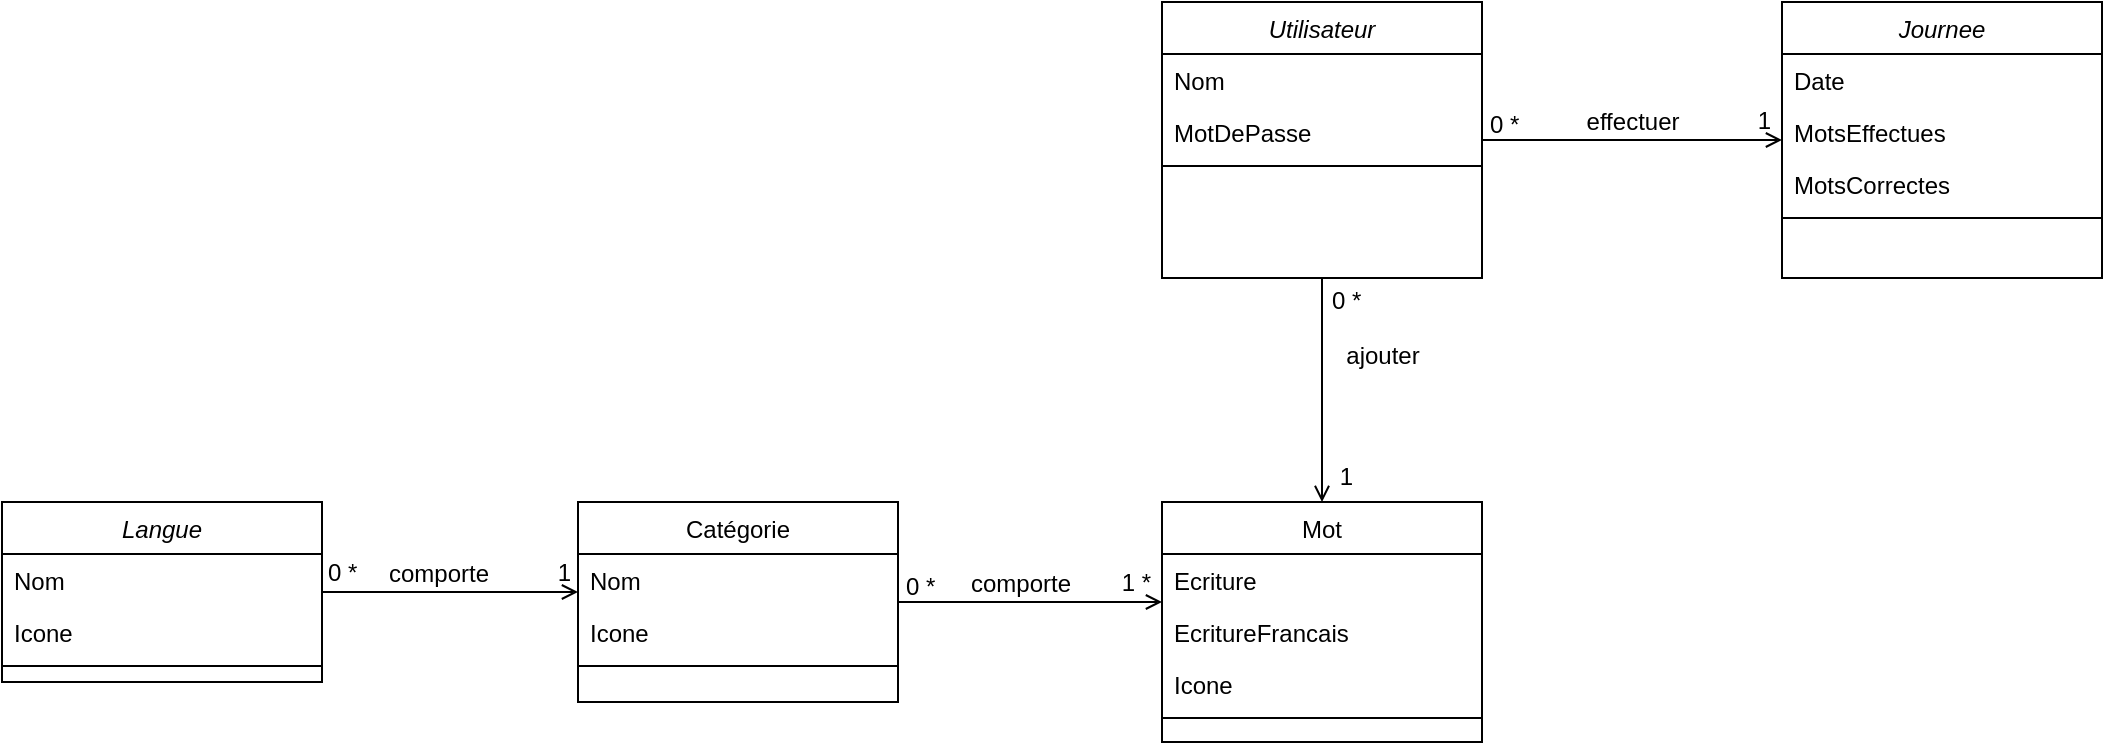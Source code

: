 <mxfile version="20.8.7" type="github">
  <diagram id="C5RBs43oDa-KdzZeNtuy" name="Page-1">
    <mxGraphModel dx="989" dy="1718" grid="1" gridSize="10" guides="1" tooltips="1" connect="1" arrows="1" fold="1" page="1" pageScale="1" pageWidth="827" pageHeight="1169" math="0" shadow="0">
      <root>
        <mxCell id="WIyWlLk6GJQsqaUBKTNV-0" />
        <mxCell id="WIyWlLk6GJQsqaUBKTNV-1" parent="WIyWlLk6GJQsqaUBKTNV-0" />
        <mxCell id="zkfFHV4jXpPFQw0GAbJ--0" value="Langue" style="swimlane;fontStyle=2;align=center;verticalAlign=top;childLayout=stackLayout;horizontal=1;startSize=26;horizontalStack=0;resizeParent=1;resizeLast=0;collapsible=1;marginBottom=0;rounded=0;shadow=0;strokeWidth=1;" parent="WIyWlLk6GJQsqaUBKTNV-1" vertex="1">
          <mxGeometry x="220" y="120" width="160" height="90" as="geometry">
            <mxRectangle x="220" y="120" width="160" height="26" as="alternateBounds" />
          </mxGeometry>
        </mxCell>
        <mxCell id="zkfFHV4jXpPFQw0GAbJ--1" value="Nom" style="text;align=left;verticalAlign=top;spacingLeft=4;spacingRight=4;overflow=hidden;rotatable=0;points=[[0,0.5],[1,0.5]];portConstraint=eastwest;" parent="zkfFHV4jXpPFQw0GAbJ--0" vertex="1">
          <mxGeometry y="26" width="160" height="26" as="geometry" />
        </mxCell>
        <mxCell id="oslXeWvqUmslVlWGtow_-25" value="Icone" style="text;align=left;verticalAlign=top;spacingLeft=4;spacingRight=4;overflow=hidden;rotatable=0;points=[[0,0.5],[1,0.5]];portConstraint=eastwest;" vertex="1" parent="zkfFHV4jXpPFQw0GAbJ--0">
          <mxGeometry y="52" width="160" height="26" as="geometry" />
        </mxCell>
        <mxCell id="zkfFHV4jXpPFQw0GAbJ--4" value="" style="line;html=1;strokeWidth=1;align=left;verticalAlign=middle;spacingTop=-1;spacingLeft=3;spacingRight=3;rotatable=0;labelPosition=right;points=[];portConstraint=eastwest;" parent="zkfFHV4jXpPFQw0GAbJ--0" vertex="1">
          <mxGeometry y="78" width="160" height="8" as="geometry" />
        </mxCell>
        <mxCell id="zkfFHV4jXpPFQw0GAbJ--17" value="Catégorie" style="swimlane;fontStyle=0;align=center;verticalAlign=top;childLayout=stackLayout;horizontal=1;startSize=26;horizontalStack=0;resizeParent=1;resizeLast=0;collapsible=1;marginBottom=0;rounded=0;shadow=0;strokeWidth=1;" parent="WIyWlLk6GJQsqaUBKTNV-1" vertex="1">
          <mxGeometry x="508" y="120" width="160" height="100" as="geometry">
            <mxRectangle x="508" y="120" width="160" height="26" as="alternateBounds" />
          </mxGeometry>
        </mxCell>
        <mxCell id="zkfFHV4jXpPFQw0GAbJ--18" value="Nom" style="text;align=left;verticalAlign=top;spacingLeft=4;spacingRight=4;overflow=hidden;rotatable=0;points=[[0,0.5],[1,0.5]];portConstraint=eastwest;" parent="zkfFHV4jXpPFQw0GAbJ--17" vertex="1">
          <mxGeometry y="26" width="160" height="26" as="geometry" />
        </mxCell>
        <mxCell id="oslXeWvqUmslVlWGtow_-24" value="Icone" style="text;align=left;verticalAlign=top;spacingLeft=4;spacingRight=4;overflow=hidden;rotatable=0;points=[[0,0.5],[1,0.5]];portConstraint=eastwest;" vertex="1" parent="zkfFHV4jXpPFQw0GAbJ--17">
          <mxGeometry y="52" width="160" height="26" as="geometry" />
        </mxCell>
        <mxCell id="zkfFHV4jXpPFQw0GAbJ--23" value="" style="line;html=1;strokeWidth=1;align=left;verticalAlign=middle;spacingTop=-1;spacingLeft=3;spacingRight=3;rotatable=0;labelPosition=right;points=[];portConstraint=eastwest;" parent="zkfFHV4jXpPFQw0GAbJ--17" vertex="1">
          <mxGeometry y="78" width="160" height="8" as="geometry" />
        </mxCell>
        <mxCell id="zkfFHV4jXpPFQw0GAbJ--26" value="" style="endArrow=open;shadow=0;strokeWidth=1;rounded=0;endFill=1;edgeStyle=elbowEdgeStyle;elbow=vertical;" parent="WIyWlLk6GJQsqaUBKTNV-1" source="zkfFHV4jXpPFQw0GAbJ--0" target="zkfFHV4jXpPFQw0GAbJ--17" edge="1">
          <mxGeometry x="0.5" y="41" relative="1" as="geometry">
            <mxPoint x="380" y="192" as="sourcePoint" />
            <mxPoint x="540" y="192" as="targetPoint" />
            <mxPoint x="-40" y="32" as="offset" />
          </mxGeometry>
        </mxCell>
        <mxCell id="zkfFHV4jXpPFQw0GAbJ--27" value="0 *" style="resizable=0;align=left;verticalAlign=bottom;labelBackgroundColor=none;fontSize=12;" parent="zkfFHV4jXpPFQw0GAbJ--26" connectable="0" vertex="1">
          <mxGeometry x="-1" relative="1" as="geometry">
            <mxPoint x="1" y="-1" as="offset" />
          </mxGeometry>
        </mxCell>
        <mxCell id="zkfFHV4jXpPFQw0GAbJ--28" value="1" style="resizable=0;align=right;verticalAlign=bottom;labelBackgroundColor=none;fontSize=12;" parent="zkfFHV4jXpPFQw0GAbJ--26" connectable="0" vertex="1">
          <mxGeometry x="1" relative="1" as="geometry">
            <mxPoint x="-2" y="-1" as="offset" />
          </mxGeometry>
        </mxCell>
        <mxCell id="zkfFHV4jXpPFQw0GAbJ--29" value="comporte" style="text;html=1;resizable=0;points=[];;align=center;verticalAlign=middle;labelBackgroundColor=none;rounded=0;shadow=0;strokeWidth=1;fontSize=12;" parent="zkfFHV4jXpPFQw0GAbJ--26" vertex="1" connectable="0">
          <mxGeometry x="0.5" y="49" relative="1" as="geometry">
            <mxPoint x="-38" y="40" as="offset" />
          </mxGeometry>
        </mxCell>
        <mxCell id="oslXeWvqUmslVlWGtow_-1" value="" style="endArrow=open;shadow=0;strokeWidth=1;rounded=0;endFill=1;edgeStyle=elbowEdgeStyle;elbow=vertical;" edge="1" parent="WIyWlLk6GJQsqaUBKTNV-1" source="zkfFHV4jXpPFQw0GAbJ--17" target="oslXeWvqUmslVlWGtow_-6">
          <mxGeometry x="0.5" y="41" relative="1" as="geometry">
            <mxPoint x="668" y="188.71" as="sourcePoint" />
            <mxPoint x="796" y="188.71" as="targetPoint" />
            <mxPoint x="-40" y="32" as="offset" />
          </mxGeometry>
        </mxCell>
        <mxCell id="oslXeWvqUmslVlWGtow_-2" value="0 *" style="resizable=0;align=left;verticalAlign=bottom;labelBackgroundColor=none;fontSize=12;" connectable="0" vertex="1" parent="oslXeWvqUmslVlWGtow_-1">
          <mxGeometry x="-1" relative="1" as="geometry">
            <mxPoint x="2" y="1" as="offset" />
          </mxGeometry>
        </mxCell>
        <mxCell id="oslXeWvqUmslVlWGtow_-3" value="1 *" style="resizable=0;align=right;verticalAlign=bottom;labelBackgroundColor=none;fontSize=12;" connectable="0" vertex="1" parent="oslXeWvqUmslVlWGtow_-1">
          <mxGeometry x="1" relative="1" as="geometry">
            <mxPoint x="-4" y="-1" as="offset" />
          </mxGeometry>
        </mxCell>
        <mxCell id="oslXeWvqUmslVlWGtow_-4" value="comporte" style="text;html=1;resizable=0;points=[];;align=center;verticalAlign=middle;labelBackgroundColor=none;rounded=0;shadow=0;strokeWidth=1;fontSize=12;" vertex="1" connectable="0" parent="oslXeWvqUmslVlWGtow_-1">
          <mxGeometry x="0.5" y="49" relative="1" as="geometry">
            <mxPoint x="-38" y="40" as="offset" />
          </mxGeometry>
        </mxCell>
        <mxCell id="oslXeWvqUmslVlWGtow_-6" value="Mot" style="swimlane;fontStyle=0;align=center;verticalAlign=top;childLayout=stackLayout;horizontal=1;startSize=26;horizontalStack=0;resizeParent=1;resizeLast=0;collapsible=1;marginBottom=0;rounded=0;shadow=0;strokeWidth=1;" vertex="1" parent="WIyWlLk6GJQsqaUBKTNV-1">
          <mxGeometry x="800" y="120" width="160" height="120" as="geometry">
            <mxRectangle x="800" y="120" width="160" height="26" as="alternateBounds" />
          </mxGeometry>
        </mxCell>
        <mxCell id="oslXeWvqUmslVlWGtow_-7" value="Ecriture" style="text;align=left;verticalAlign=top;spacingLeft=4;spacingRight=4;overflow=hidden;rotatable=0;points=[[0,0.5],[1,0.5]];portConstraint=eastwest;" vertex="1" parent="oslXeWvqUmslVlWGtow_-6">
          <mxGeometry y="26" width="160" height="26" as="geometry" />
        </mxCell>
        <mxCell id="oslXeWvqUmslVlWGtow_-8" value="EcritureFrancais" style="text;align=left;verticalAlign=top;spacingLeft=4;spacingRight=4;overflow=hidden;rotatable=0;points=[[0,0.5],[1,0.5]];portConstraint=eastwest;rounded=0;shadow=0;html=0;" vertex="1" parent="oslXeWvqUmslVlWGtow_-6">
          <mxGeometry y="52" width="160" height="26" as="geometry" />
        </mxCell>
        <mxCell id="oslXeWvqUmslVlWGtow_-26" value="Icone" style="text;align=left;verticalAlign=top;spacingLeft=4;spacingRight=4;overflow=hidden;rotatable=0;points=[[0,0.5],[1,0.5]];portConstraint=eastwest;" vertex="1" parent="oslXeWvqUmslVlWGtow_-6">
          <mxGeometry y="78" width="160" height="26" as="geometry" />
        </mxCell>
        <mxCell id="oslXeWvqUmslVlWGtow_-12" value="" style="line;html=1;strokeWidth=1;align=left;verticalAlign=middle;spacingTop=-1;spacingLeft=3;spacingRight=3;rotatable=0;labelPosition=right;points=[];portConstraint=eastwest;" vertex="1" parent="oslXeWvqUmslVlWGtow_-6">
          <mxGeometry y="104" width="160" height="8" as="geometry" />
        </mxCell>
        <mxCell id="oslXeWvqUmslVlWGtow_-15" value="Utilisateur" style="swimlane;fontStyle=2;align=center;verticalAlign=top;childLayout=stackLayout;horizontal=1;startSize=26;horizontalStack=0;resizeParent=1;resizeLast=0;collapsible=1;marginBottom=0;rounded=0;shadow=0;strokeWidth=1;" vertex="1" parent="WIyWlLk6GJQsqaUBKTNV-1">
          <mxGeometry x="800" y="-130" width="160" height="138" as="geometry">
            <mxRectangle x="220" y="120" width="160" height="26" as="alternateBounds" />
          </mxGeometry>
        </mxCell>
        <mxCell id="oslXeWvqUmslVlWGtow_-16" value="Nom" style="text;align=left;verticalAlign=top;spacingLeft=4;spacingRight=4;overflow=hidden;rotatable=0;points=[[0,0.5],[1,0.5]];portConstraint=eastwest;" vertex="1" parent="oslXeWvqUmslVlWGtow_-15">
          <mxGeometry y="26" width="160" height="26" as="geometry" />
        </mxCell>
        <mxCell id="oslXeWvqUmslVlWGtow_-18" value="MotDePasse" style="text;align=left;verticalAlign=top;spacingLeft=4;spacingRight=4;overflow=hidden;rotatable=0;points=[[0,0.5],[1,0.5]];portConstraint=eastwest;" vertex="1" parent="oslXeWvqUmslVlWGtow_-15">
          <mxGeometry y="52" width="160" height="26" as="geometry" />
        </mxCell>
        <mxCell id="oslXeWvqUmslVlWGtow_-17" value="" style="line;html=1;strokeWidth=1;align=left;verticalAlign=middle;spacingTop=-1;spacingLeft=3;spacingRight=3;rotatable=0;labelPosition=right;points=[];portConstraint=eastwest;" vertex="1" parent="oslXeWvqUmslVlWGtow_-15">
          <mxGeometry y="78" width="160" height="8" as="geometry" />
        </mxCell>
        <mxCell id="oslXeWvqUmslVlWGtow_-20" value="" style="endArrow=open;shadow=0;strokeWidth=1;rounded=0;endFill=1;edgeStyle=elbowEdgeStyle;elbow=vertical;" edge="1" parent="WIyWlLk6GJQsqaUBKTNV-1" source="oslXeWvqUmslVlWGtow_-15" target="oslXeWvqUmslVlWGtow_-6">
          <mxGeometry x="0.5" y="41" relative="1" as="geometry">
            <mxPoint x="740" y="49.996" as="sourcePoint" />
            <mxPoint x="872" y="49.996" as="targetPoint" />
            <mxPoint x="-40" y="32" as="offset" />
          </mxGeometry>
        </mxCell>
        <mxCell id="oslXeWvqUmslVlWGtow_-21" value="0 *" style="resizable=0;align=left;verticalAlign=bottom;labelBackgroundColor=none;fontSize=12;" connectable="0" vertex="1" parent="oslXeWvqUmslVlWGtow_-20">
          <mxGeometry x="-1" relative="1" as="geometry">
            <mxPoint x="3" y="20" as="offset" />
          </mxGeometry>
        </mxCell>
        <mxCell id="oslXeWvqUmslVlWGtow_-22" value="1" style="resizable=0;align=right;verticalAlign=bottom;labelBackgroundColor=none;fontSize=12;" connectable="0" vertex="1" parent="oslXeWvqUmslVlWGtow_-20">
          <mxGeometry x="1" relative="1" as="geometry">
            <mxPoint x="17" y="-4" as="offset" />
          </mxGeometry>
        </mxCell>
        <mxCell id="oslXeWvqUmslVlWGtow_-23" value="ajouter" style="text;html=1;resizable=0;points=[];;align=center;verticalAlign=middle;labelBackgroundColor=none;rounded=0;shadow=0;strokeWidth=1;fontSize=12;" vertex="1" connectable="0" parent="oslXeWvqUmslVlWGtow_-20">
          <mxGeometry x="0.5" y="49" relative="1" as="geometry">
            <mxPoint x="-19" y="-45" as="offset" />
          </mxGeometry>
        </mxCell>
        <mxCell id="oslXeWvqUmslVlWGtow_-28" value="Journee" style="swimlane;fontStyle=2;align=center;verticalAlign=top;childLayout=stackLayout;horizontal=1;startSize=26;horizontalStack=0;resizeParent=1;resizeLast=0;collapsible=1;marginBottom=0;rounded=0;shadow=0;strokeWidth=1;" vertex="1" parent="WIyWlLk6GJQsqaUBKTNV-1">
          <mxGeometry x="1110" y="-130" width="160" height="138" as="geometry">
            <mxRectangle x="220" y="120" width="160" height="26" as="alternateBounds" />
          </mxGeometry>
        </mxCell>
        <mxCell id="oslXeWvqUmslVlWGtow_-29" value="Date" style="text;align=left;verticalAlign=top;spacingLeft=4;spacingRight=4;overflow=hidden;rotatable=0;points=[[0,0.5],[1,0.5]];portConstraint=eastwest;" vertex="1" parent="oslXeWvqUmslVlWGtow_-28">
          <mxGeometry y="26" width="160" height="26" as="geometry" />
        </mxCell>
        <mxCell id="oslXeWvqUmslVlWGtow_-30" value="MotsEffectues" style="text;align=left;verticalAlign=top;spacingLeft=4;spacingRight=4;overflow=hidden;rotatable=0;points=[[0,0.5],[1,0.5]];portConstraint=eastwest;" vertex="1" parent="oslXeWvqUmslVlWGtow_-28">
          <mxGeometry y="52" width="160" height="26" as="geometry" />
        </mxCell>
        <mxCell id="oslXeWvqUmslVlWGtow_-31" value="MotsCorrectes" style="text;align=left;verticalAlign=top;spacingLeft=4;spacingRight=4;overflow=hidden;rotatable=0;points=[[0,0.5],[1,0.5]];portConstraint=eastwest;" vertex="1" parent="oslXeWvqUmslVlWGtow_-28">
          <mxGeometry y="78" width="160" height="26" as="geometry" />
        </mxCell>
        <mxCell id="oslXeWvqUmslVlWGtow_-33" value="" style="line;html=1;strokeWidth=1;align=left;verticalAlign=middle;spacingTop=-1;spacingLeft=3;spacingRight=3;rotatable=0;labelPosition=right;points=[];portConstraint=eastwest;" vertex="1" parent="oslXeWvqUmslVlWGtow_-28">
          <mxGeometry y="104" width="160" height="8" as="geometry" />
        </mxCell>
        <mxCell id="oslXeWvqUmslVlWGtow_-34" value="" style="endArrow=open;shadow=0;strokeWidth=1;rounded=0;endFill=1;edgeStyle=elbowEdgeStyle;elbow=vertical;" edge="1" parent="WIyWlLk6GJQsqaUBKTNV-1" source="oslXeWvqUmslVlWGtow_-15" target="oslXeWvqUmslVlWGtow_-28">
          <mxGeometry x="0.5" y="41" relative="1" as="geometry">
            <mxPoint x="960" y="-61.344" as="sourcePoint" />
            <mxPoint x="1092.0" y="-61.344" as="targetPoint" />
            <mxPoint x="-40" y="32" as="offset" />
          </mxGeometry>
        </mxCell>
        <mxCell id="oslXeWvqUmslVlWGtow_-35" value="0 *" style="resizable=0;align=left;verticalAlign=bottom;labelBackgroundColor=none;fontSize=12;" connectable="0" vertex="1" parent="oslXeWvqUmslVlWGtow_-34">
          <mxGeometry x="-1" relative="1" as="geometry">
            <mxPoint x="2" y="1" as="offset" />
          </mxGeometry>
        </mxCell>
        <mxCell id="oslXeWvqUmslVlWGtow_-36" value="1" style="resizable=0;align=right;verticalAlign=bottom;labelBackgroundColor=none;fontSize=12;" connectable="0" vertex="1" parent="oslXeWvqUmslVlWGtow_-34">
          <mxGeometry x="1" relative="1" as="geometry">
            <mxPoint x="-4" y="-1" as="offset" />
          </mxGeometry>
        </mxCell>
        <mxCell id="oslXeWvqUmslVlWGtow_-37" value="effectuer" style="text;html=1;resizable=0;points=[];;align=center;verticalAlign=middle;labelBackgroundColor=none;rounded=0;shadow=0;strokeWidth=1;fontSize=12;" vertex="1" connectable="0" parent="oslXeWvqUmslVlWGtow_-34">
          <mxGeometry x="0.5" y="49" relative="1" as="geometry">
            <mxPoint x="-38" y="40" as="offset" />
          </mxGeometry>
        </mxCell>
      </root>
    </mxGraphModel>
  </diagram>
</mxfile>
